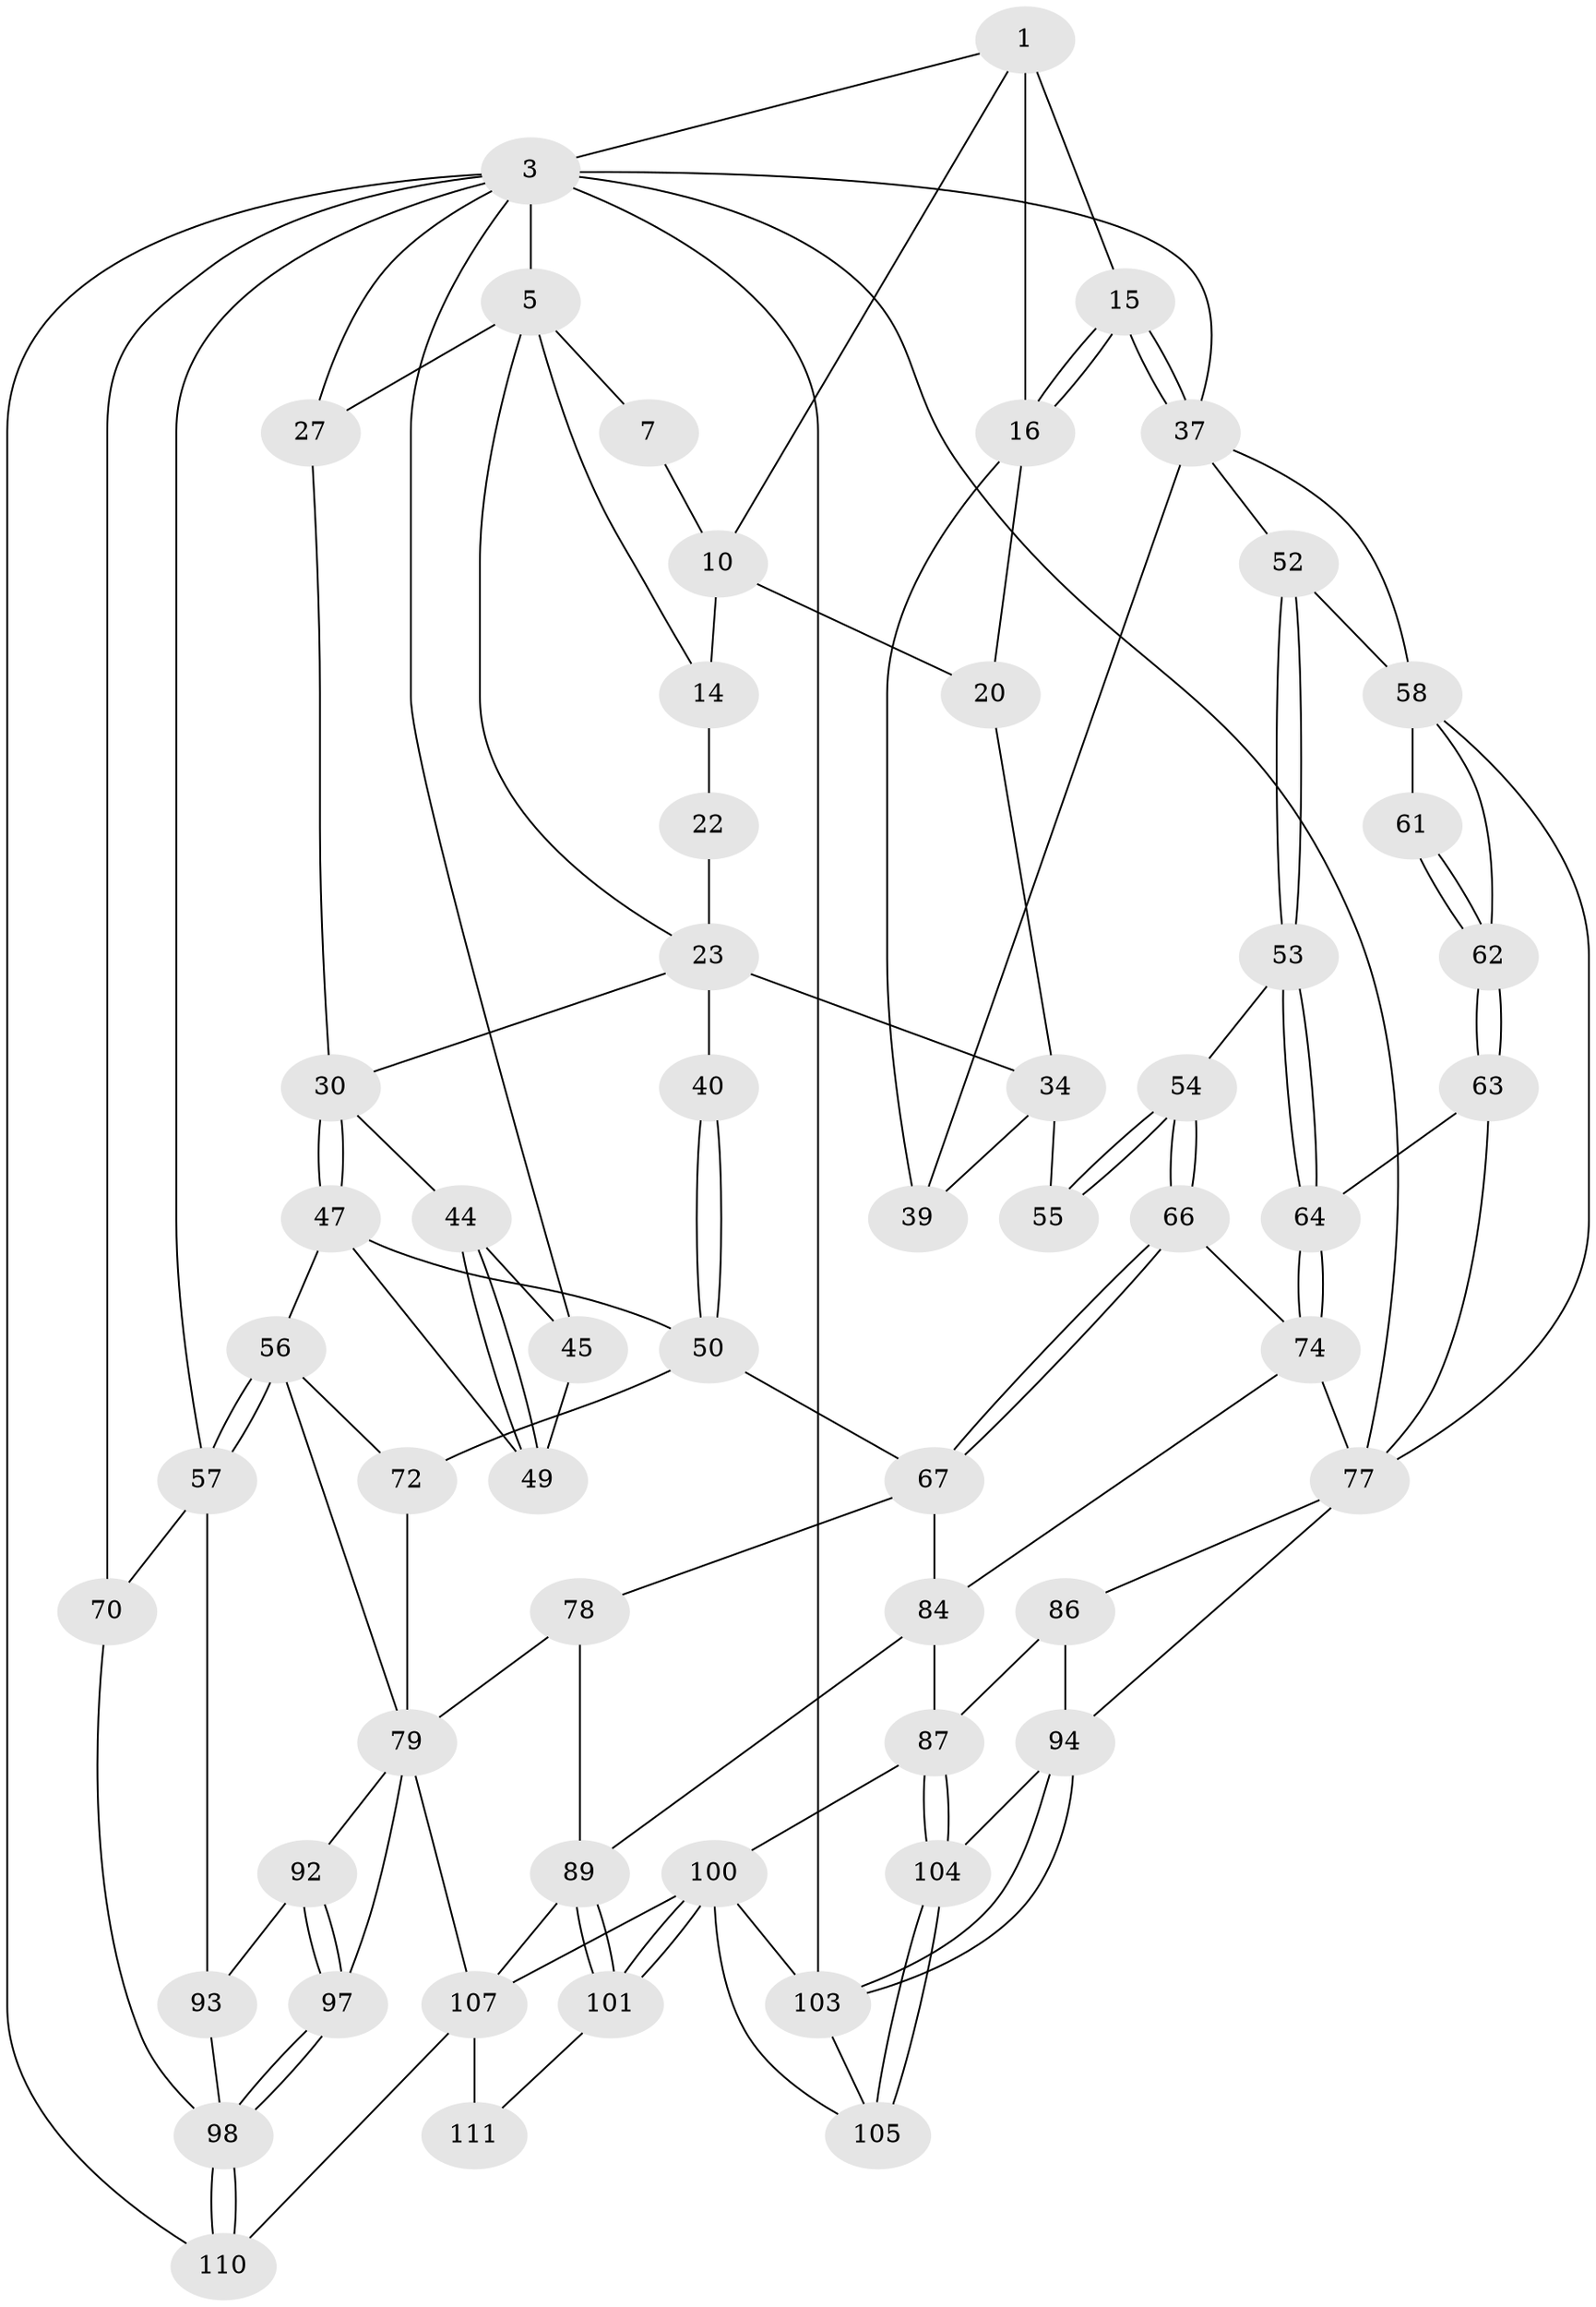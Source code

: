 // original degree distribution, {3: 0.017241379310344827, 5: 0.603448275862069, 6: 0.1810344827586207, 4: 0.19827586206896552}
// Generated by graph-tools (version 1.1) at 2025/27/03/15/25 16:27:59]
// undirected, 58 vertices, 127 edges
graph export_dot {
graph [start="1"]
  node [color=gray90,style=filled];
  1 [pos="+0.8807827941884804+0",super="+8+2"];
  3 [pos="+1+0",super="+4+42"];
  5 [pos="+0.35950813533185366+0",super="+25+6"];
  7 [pos="+0.7054825276076051+0"];
  10 [pos="+0.7489643511482922+0.08282437661666131",super="+11+17"];
  14 [pos="+0.5786385363972044+0.14496118587600035"];
  15 [pos="+0.899768575240247+0.15533737615159957"];
  16 [pos="+0.8895876053767496+0.14857230613129865",super="+18"];
  20 [pos="+0.675393575413955+0.17077455483609896",super="+21"];
  22 [pos="+0.5712405304610664+0.14927247149844372"];
  23 [pos="+0.4999144529723083+0.17460447495581413",super="+32+24"];
  27 [pos="+0.1453605222558499+0.09354347937705185"];
  30 [pos="+0.22492606430285456+0.23314374079759947",super="+31"];
  34 [pos="+0.6227074229556633+0.20363366661163598",super="+41+35"];
  37 [pos="+1+0.24144184412235048",super="+43+38"];
  39 [pos="+0.7676494545585592+0.29886642090734467"];
  40 [pos="+0.42994312241524+0.41584892209434804"];
  44 [pos="+0.1366011490107205+0.22436980223926276"];
  45 [pos="+0.0581490890699801+0.23352553115130065"];
  47 [pos="+0.17931408980459485+0.44137763839525734",super="+48"];
  49 [pos="+0.13027302539434937+0.3544185327094724"];
  50 [pos="+0.4123132673915555+0.45011405777836677",super="+51"];
  52 [pos="+0.8470069182622318+0.39976046582732083"];
  53 [pos="+0.7220150502239788+0.44269903565703367"];
  54 [pos="+0.7207920313592736+0.4413820529877677"];
  55 [pos="+0.7060160338484431+0.41952961085059026"];
  56 [pos="+0+0.4991431754263667",super="+73"];
  57 [pos="+0+0.49877639253926254",super="+69"];
  58 [pos="+1+0.35722872353489227",super="+65+59"];
  61 [pos="+0.8765123644670141+0.4950646250760184"];
  62 [pos="+0.847206638049155+0.5476026220353715"];
  63 [pos="+0.8459719672437055+0.5478213987312218"];
  64 [pos="+0.7489146838535506+0.507997784682549"];
  66 [pos="+0.5201261133145912+0.5994269211193404"];
  67 [pos="+0.48793691195902766+0.5941521004557394",super="+68"];
  70 [pos="+0+0.941331380162777"];
  72 [pos="+0.22546817085070842+0.6150957791783277"];
  74 [pos="+0.6953982811681998+0.6074829815486529",super="+75"];
  77 [pos="+1+0.6907218014106362",super="+81"];
  78 [pos="+0.3014280655874858+0.7434618940203324"];
  79 [pos="+0.2861741415893272+0.745563020801052",super="+96+80"];
  84 [pos="+0.6235664097974207+0.7787346239955715",super="+85"];
  86 [pos="+0.7287050945227852+0.7328325069274328"];
  87 [pos="+0.6362027910675677+0.7789511029552832",super="+88"];
  89 [pos="+0.47808892996704727+0.7728800651500372",super="+90"];
  92 [pos="+0.11607191510334987+0.7219581923320789"];
  93 [pos="+0.07110601970941668+0.7262500425830156"];
  94 [pos="+0.8401266295872963+0.8080231200653621",super="+95"];
  97 [pos="+0.15007116016363578+0.8140879648327304"];
  98 [pos="+0.14277301172445198+0.8212150720192197",super="+99"];
  100 [pos="+0.597028813218822+0.888363808151449",super="+106"];
  101 [pos="+0.5673067828433341+0.8878514471561721"];
  103 [pos="+0.8797008168422665+0.8835119924380925",super="+112"];
  104 [pos="+0.7443832176173273+0.8608903492660215"];
  105 [pos="+0.7252737883608091+0.8951803209909323"];
  107 [pos="+0.4243032434129613+0.8825797114246425",super="+108"];
  110 [pos="+0.17204409990555194+1"];
  111 [pos="+0.5589260739720578+0.8902721880365101"];
  1 -- 16 [weight=2];
  1 -- 10;
  1 -- 3;
  1 -- 15;
  3 -- 5;
  3 -- 70;
  3 -- 45;
  3 -- 110;
  3 -- 57;
  3 -- 27;
  3 -- 77;
  3 -- 37;
  3 -- 103 [weight=2];
  5 -- 27;
  5 -- 14;
  5 -- 7;
  5 -- 23;
  7 -- 10;
  10 -- 14;
  10 -- 20 [weight=2];
  14 -- 22;
  15 -- 16;
  15 -- 16;
  15 -- 37;
  15 -- 37;
  16 -- 20;
  16 -- 39;
  20 -- 34;
  22 -- 23 [weight=2];
  23 -- 34;
  23 -- 40 [weight=2];
  23 -- 30;
  27 -- 30;
  30 -- 47;
  30 -- 47;
  30 -- 44;
  34 -- 55 [weight=2];
  34 -- 39;
  37 -- 58;
  37 -- 52;
  37 -- 39;
  40 -- 50;
  40 -- 50;
  44 -- 45;
  44 -- 49;
  44 -- 49;
  45 -- 49;
  47 -- 56;
  47 -- 49;
  47 -- 50;
  50 -- 67;
  50 -- 72;
  52 -- 53;
  52 -- 53;
  52 -- 58;
  53 -- 54;
  53 -- 64;
  53 -- 64;
  54 -- 55;
  54 -- 55;
  54 -- 66;
  54 -- 66;
  56 -- 57;
  56 -- 57;
  56 -- 72;
  56 -- 79;
  57 -- 93;
  57 -- 70;
  58 -- 77;
  58 -- 62;
  58 -- 61 [weight=2];
  61 -- 62;
  61 -- 62;
  62 -- 63;
  62 -- 63;
  63 -- 64;
  63 -- 77;
  64 -- 74;
  64 -- 74;
  66 -- 67;
  66 -- 67;
  66 -- 74;
  67 -- 84;
  67 -- 78;
  70 -- 98;
  72 -- 79;
  74 -- 84;
  74 -- 77;
  77 -- 86;
  77 -- 94;
  78 -- 79;
  78 -- 89;
  79 -- 97;
  79 -- 107;
  79 -- 92;
  84 -- 89;
  84 -- 87;
  86 -- 87;
  86 -- 94;
  87 -- 104;
  87 -- 104;
  87 -- 100;
  89 -- 101;
  89 -- 101;
  89 -- 107;
  92 -- 93;
  92 -- 97;
  92 -- 97;
  93 -- 98;
  94 -- 103;
  94 -- 103;
  94 -- 104;
  97 -- 98;
  97 -- 98;
  98 -- 110;
  98 -- 110;
  100 -- 101;
  100 -- 101;
  100 -- 105;
  100 -- 103;
  100 -- 107;
  101 -- 111;
  103 -- 105;
  104 -- 105;
  104 -- 105;
  107 -- 111 [weight=2];
  107 -- 110;
}
